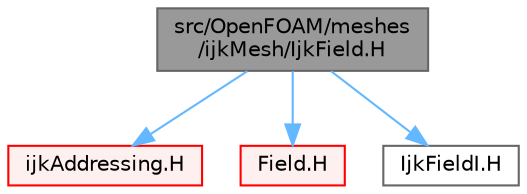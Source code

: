 digraph "src/OpenFOAM/meshes/ijkMesh/IjkField.H"
{
 // LATEX_PDF_SIZE
  bgcolor="transparent";
  edge [fontname=Helvetica,fontsize=10,labelfontname=Helvetica,labelfontsize=10];
  node [fontname=Helvetica,fontsize=10,shape=box,height=0.2,width=0.4];
  Node1 [id="Node000001",label="src/OpenFOAM/meshes\l/ijkMesh/IjkField.H",height=0.2,width=0.4,color="gray40", fillcolor="grey60", style="filled", fontcolor="black",tooltip=" "];
  Node1 -> Node2 [id="edge1_Node000001_Node000002",color="steelblue1",style="solid",tooltip=" "];
  Node2 [id="Node000002",label="ijkAddressing.H",height=0.2,width=0.4,color="red", fillcolor="#FFF0F0", style="filled",URL="$ijkAddressing_8H.html",tooltip=" "];
  Node1 -> Node82 [id="edge2_Node000001_Node000082",color="steelblue1",style="solid",tooltip=" "];
  Node82 [id="Node000082",label="Field.H",height=0.2,width=0.4,color="red", fillcolor="#FFF0F0", style="filled",URL="$Field_8H.html",tooltip=" "];
  Node1 -> Node166 [id="edge3_Node000001_Node000166",color="steelblue1",style="solid",tooltip=" "];
  Node166 [id="Node000166",label="IjkFieldI.H",height=0.2,width=0.4,color="grey40", fillcolor="white", style="filled",URL="$IjkFieldI_8H.html",tooltip=" "];
}
